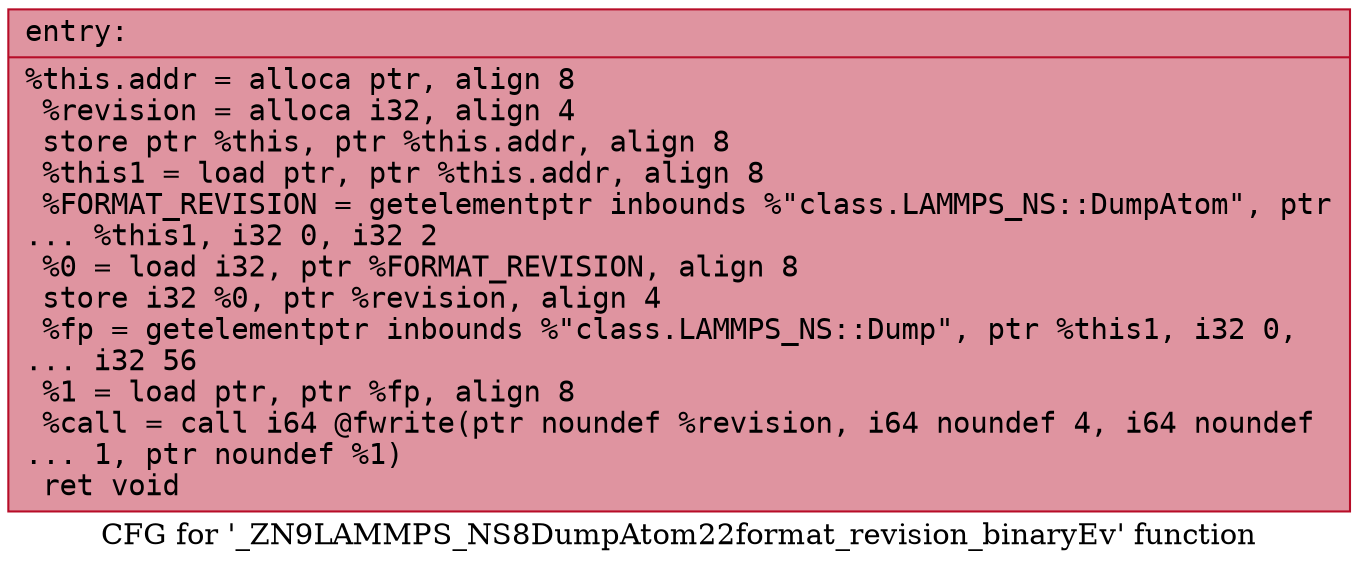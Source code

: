 digraph "CFG for '_ZN9LAMMPS_NS8DumpAtom22format_revision_binaryEv' function" {
	label="CFG for '_ZN9LAMMPS_NS8DumpAtom22format_revision_binaryEv' function";

	Node0x562c263be580 [shape=record,color="#b70d28ff", style=filled, fillcolor="#b70d2870" fontname="Courier",label="{entry:\l|  %this.addr = alloca ptr, align 8\l  %revision = alloca i32, align 4\l  store ptr %this, ptr %this.addr, align 8\l  %this1 = load ptr, ptr %this.addr, align 8\l  %FORMAT_REVISION = getelementptr inbounds %\"class.LAMMPS_NS::DumpAtom\", ptr\l... %this1, i32 0, i32 2\l  %0 = load i32, ptr %FORMAT_REVISION, align 8\l  store i32 %0, ptr %revision, align 4\l  %fp = getelementptr inbounds %\"class.LAMMPS_NS::Dump\", ptr %this1, i32 0,\l... i32 56\l  %1 = load ptr, ptr %fp, align 8\l  %call = call i64 @fwrite(ptr noundef %revision, i64 noundef 4, i64 noundef\l... 1, ptr noundef %1)\l  ret void\l}"];
}
